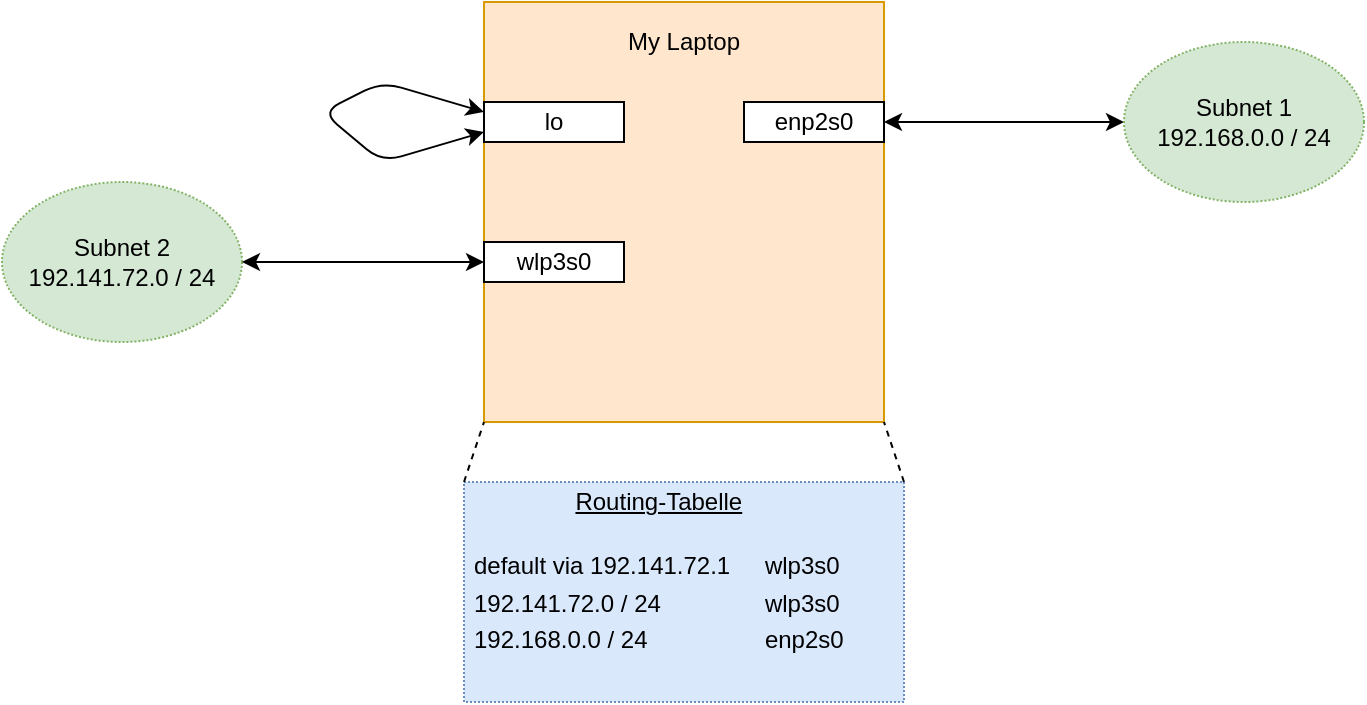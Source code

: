 <mxfile version="13.1.3" type="device"><diagram id="mTR3eeZslA38LbpubZwY" name="Page-1"><mxGraphModel dx="1422" dy="719" grid="1" gridSize="10" guides="1" tooltips="1" connect="1" arrows="1" fold="1" page="1" pageScale="1" pageWidth="827" pageHeight="1169" math="0" shadow="0"><root><mxCell id="0"/><mxCell id="1" parent="0"/><mxCell id="c8VMt_4rHZl9TdgviUKY-1" value="" style="rounded=0;whiteSpace=wrap;html=1;fillColor=#ffe6cc;strokeColor=#d79b00;" vertex="1" parent="1"><mxGeometry x="320" y="170" width="200" height="210" as="geometry"/></mxCell><mxCell id="c8VMt_4rHZl9TdgviUKY-2" value="My Laptop" style="text;html=1;strokeColor=none;fillColor=none;align=center;verticalAlign=middle;whiteSpace=wrap;rounded=0;" vertex="1" parent="1"><mxGeometry x="380" y="180" width="80" height="20" as="geometry"/></mxCell><mxCell id="c8VMt_4rHZl9TdgviUKY-3" value="lo" style="rounded=0;whiteSpace=wrap;html=1;" vertex="1" parent="1"><mxGeometry x="320" y="220" width="70" height="20" as="geometry"/></mxCell><mxCell id="c8VMt_4rHZl9TdgviUKY-4" value="enp2s0" style="rounded=0;whiteSpace=wrap;html=1;" vertex="1" parent="1"><mxGeometry x="450" y="220" width="70" height="20" as="geometry"/></mxCell><mxCell id="c8VMt_4rHZl9TdgviUKY-5" value="wlp3s0" style="rounded=0;whiteSpace=wrap;html=1;" vertex="1" parent="1"><mxGeometry x="320" y="290" width="70" height="20" as="geometry"/></mxCell><mxCell id="c8VMt_4rHZl9TdgviUKY-6" value="Subnet 2&lt;br&gt;192.141.72.0 / 24" style="ellipse;whiteSpace=wrap;html=1;dashed=1;dashPattern=1 1;fillColor=#d5e8d4;strokeColor=#82b366;" vertex="1" parent="1"><mxGeometry x="79" y="260" width="120" height="80" as="geometry"/></mxCell><mxCell id="c8VMt_4rHZl9TdgviUKY-8" value="" style="endArrow=classic;startArrow=classic;html=1;entryX=0;entryY=0.5;entryDx=0;entryDy=0;exitX=1;exitY=0.5;exitDx=0;exitDy=0;" edge="1" parent="1" source="c8VMt_4rHZl9TdgviUKY-4" target="c8VMt_4rHZl9TdgviUKY-10"><mxGeometry width="50" height="50" relative="1" as="geometry"><mxPoint x="389" y="290" as="sourcePoint"/><mxPoint x="439" y="240" as="targetPoint"/></mxGeometry></mxCell><mxCell id="c8VMt_4rHZl9TdgviUKY-9" value="" style="endArrow=classic;startArrow=classic;html=1;exitX=1;exitY=0.5;exitDx=0;exitDy=0;entryX=0;entryY=0.5;entryDx=0;entryDy=0;" edge="1" parent="1" source="c8VMt_4rHZl9TdgviUKY-6" target="c8VMt_4rHZl9TdgviUKY-5"><mxGeometry width="50" height="50" relative="1" as="geometry"><mxPoint x="389" y="290" as="sourcePoint"/><mxPoint x="439" y="240" as="targetPoint"/></mxGeometry></mxCell><mxCell id="c8VMt_4rHZl9TdgviUKY-10" value="Subnet 1&lt;br&gt;192.168.0.0 / 24" style="ellipse;whiteSpace=wrap;html=1;dashed=1;dashPattern=1 1;fillColor=#d5e8d4;strokeColor=#82b366;" vertex="1" parent="1"><mxGeometry x="640" y="190" width="120" height="80" as="geometry"/></mxCell><mxCell id="c8VMt_4rHZl9TdgviUKY-11" value="" style="endArrow=classic;startArrow=classic;html=1;entryX=0;entryY=0.25;entryDx=0;entryDy=0;exitX=0;exitY=0.75;exitDx=0;exitDy=0;" edge="1" parent="1" source="c8VMt_4rHZl9TdgviUKY-3" target="c8VMt_4rHZl9TdgviUKY-3"><mxGeometry width="50" height="50" relative="1" as="geometry"><mxPoint x="239" y="290" as="sourcePoint"/><mxPoint x="439" y="240" as="targetPoint"/><Array as="points"><mxPoint x="269" y="250"/><mxPoint x="239" y="225"/><mxPoint x="269" y="210"/></Array></mxGeometry></mxCell><mxCell id="c8VMt_4rHZl9TdgviUKY-12" value="&lt;div style=&quot;text-align: center&quot;&gt;&lt;span&gt;&lt;u&gt;Routing-Tabelle&lt;/u&gt;&lt;/span&gt;&lt;/div&gt;&lt;div&gt;&lt;span&gt;&lt;u&gt;&lt;br&gt;&lt;/u&gt;&lt;/span&gt;&lt;/div&gt;&lt;table&gt;&lt;tbody&gt;&lt;tr&gt;&lt;td&gt;default via 192.141.72.1&amp;nbsp; &amp;nbsp;&amp;nbsp;&lt;br&gt;&lt;/td&gt;&lt;td&gt;wlp3s0&lt;br&gt;&lt;/td&gt;&lt;/tr&gt;&lt;tr&gt;&lt;td&gt;192.141.72.0 / 24&lt;br&gt;&lt;/td&gt;&lt;td&gt;wlp3s0&lt;br&gt;&lt;/td&gt;&lt;/tr&gt;&lt;tr&gt;&lt;td&gt;192.168.0.0 / 24&lt;br&gt;&lt;/td&gt;&lt;td&gt;enp2s0&lt;br&gt;&lt;/td&gt;&lt;/tr&gt;&lt;tr&gt;&lt;td&gt;&lt;br&gt;&lt;/td&gt;&lt;td&gt;&lt;br&gt;&lt;/td&gt;&lt;/tr&gt;&lt;/tbody&gt;&lt;/table&gt;" style="rounded=0;whiteSpace=wrap;html=1;dashed=1;dashPattern=1 1;fillColor=#dae8fc;strokeColor=#6c8ebf;align=left;" vertex="1" parent="1"><mxGeometry x="310" y="410" width="220" height="110" as="geometry"/></mxCell><mxCell id="c8VMt_4rHZl9TdgviUKY-13" value="" style="endArrow=none;dashed=1;html=1;exitX=0;exitY=0;exitDx=0;exitDy=0;entryX=0;entryY=1;entryDx=0;entryDy=0;" edge="1" parent="1" source="c8VMt_4rHZl9TdgviUKY-12" target="c8VMt_4rHZl9TdgviUKY-1"><mxGeometry width="50" height="50" relative="1" as="geometry"><mxPoint x="390" y="450" as="sourcePoint"/><mxPoint x="440" y="400" as="targetPoint"/></mxGeometry></mxCell><mxCell id="c8VMt_4rHZl9TdgviUKY-14" value="" style="endArrow=none;dashed=1;html=1;exitX=1;exitY=0;exitDx=0;exitDy=0;entryX=1;entryY=1;entryDx=0;entryDy=0;" edge="1" parent="1" source="c8VMt_4rHZl9TdgviUKY-12" target="c8VMt_4rHZl9TdgviUKY-1"><mxGeometry width="50" height="50" relative="1" as="geometry"><mxPoint x="260.0" y="440" as="sourcePoint"/><mxPoint x="330" y="390" as="targetPoint"/></mxGeometry></mxCell></root></mxGraphModel></diagram></mxfile>